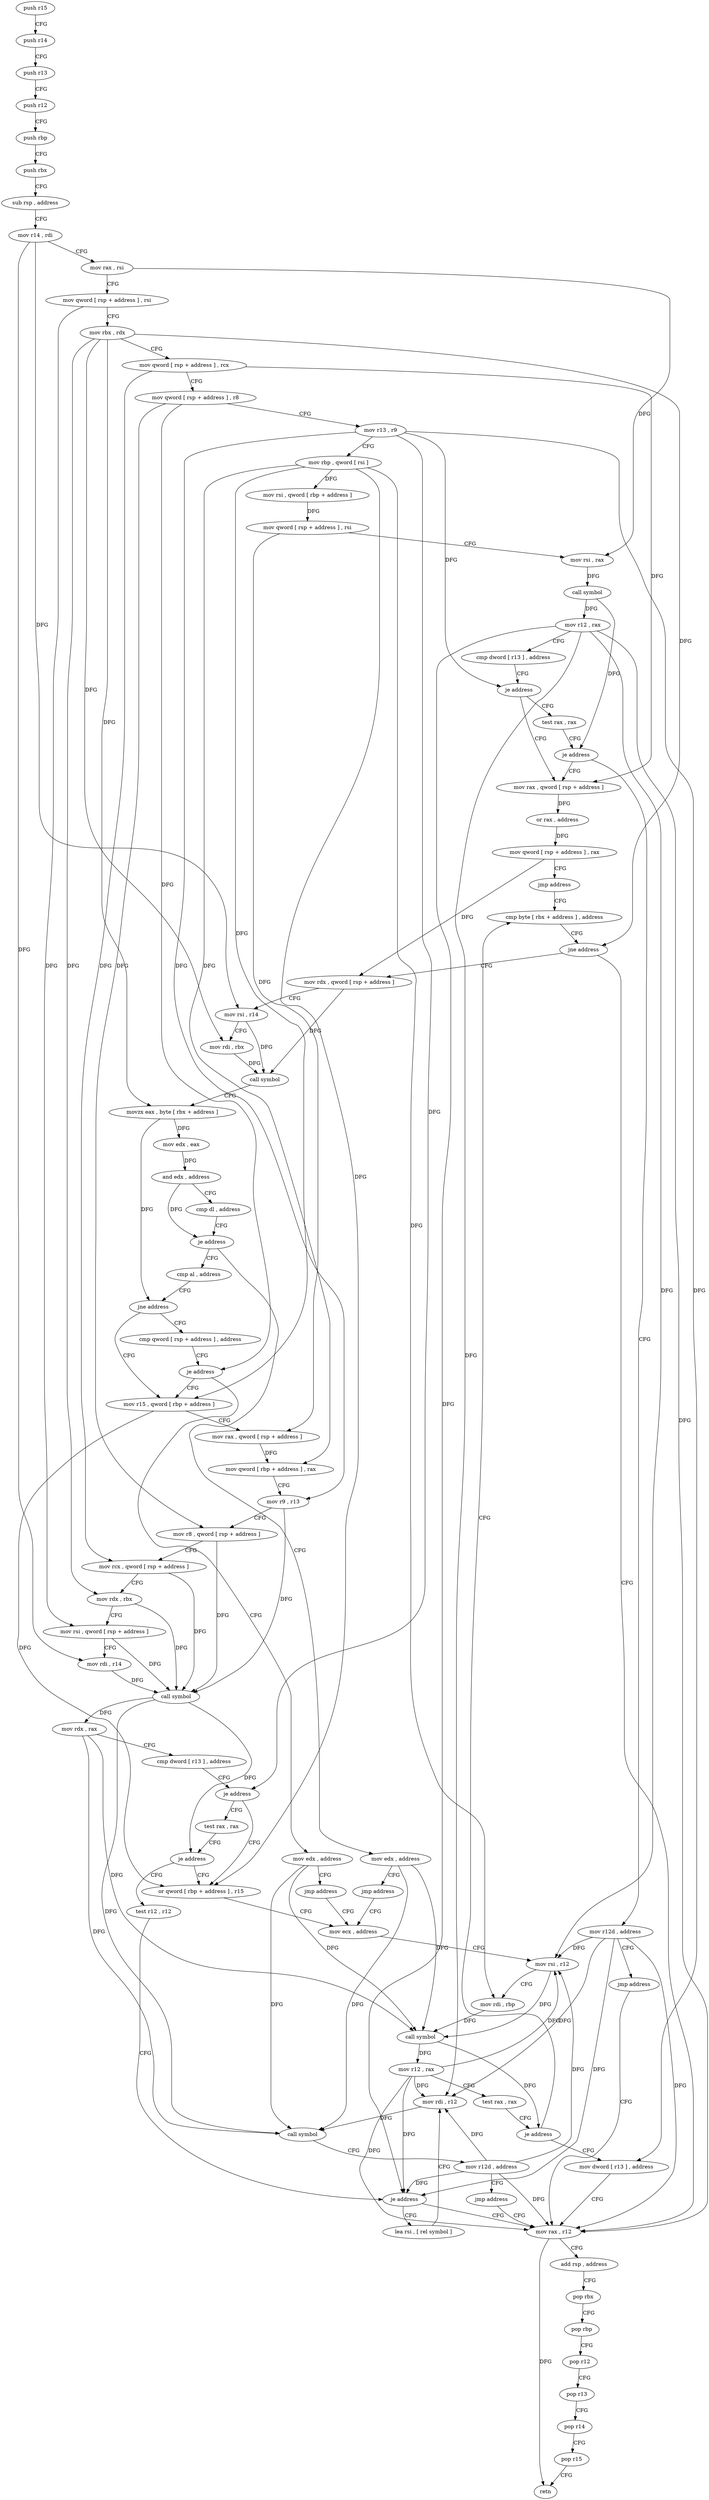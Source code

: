 digraph "func" {
"4279549" [label = "push r15" ]
"4279551" [label = "push r14" ]
"4279553" [label = "push r13" ]
"4279555" [label = "push r12" ]
"4279557" [label = "push rbp" ]
"4279558" [label = "push rbx" ]
"4279559" [label = "sub rsp , address" ]
"4279563" [label = "mov r14 , rdi" ]
"4279566" [label = "mov rax , rsi" ]
"4279569" [label = "mov qword [ rsp + address ] , rsi" ]
"4279574" [label = "mov rbx , rdx" ]
"4279577" [label = "mov qword [ rsp + address ] , rcx" ]
"4279582" [label = "mov qword [ rsp + address ] , r8" ]
"4279587" [label = "mov r13 , r9" ]
"4279590" [label = "mov rbp , qword [ rsi ]" ]
"4279593" [label = "mov rsi , qword [ rbp + address ]" ]
"4279600" [label = "mov qword [ rsp + address ] , rsi" ]
"4279605" [label = "mov rsi , rax" ]
"4279608" [label = "call symbol" ]
"4279613" [label = "mov r12 , rax" ]
"4279616" [label = "cmp dword [ r13 ] , address" ]
"4279621" [label = "je address" ]
"4279632" [label = "mov rax , qword [ rsp + address ]" ]
"4279623" [label = "test rax , rax" ]
"4279637" [label = "or rax , address" ]
"4279643" [label = "mov qword [ rsp + address ] , rax" ]
"4279648" [label = "jmp address" ]
"4279744" [label = "cmp byte [ rbx + address ] , address" ]
"4279626" [label = "je address" ]
"4279868" [label = "mov r12d , address" ]
"4279748" [label = "jne address" ]
"4279850" [label = "mov rax , r12" ]
"4279750" [label = "mov rdx , qword [ rsp + address ]" ]
"4279874" [label = "jmp address" ]
"4279853" [label = "add rsp , address" ]
"4279857" [label = "pop rbx" ]
"4279858" [label = "pop rbp" ]
"4279859" [label = "pop r12" ]
"4279861" [label = "pop r13" ]
"4279863" [label = "pop r14" ]
"4279865" [label = "pop r15" ]
"4279867" [label = "retn" ]
"4279755" [label = "mov rsi , r14" ]
"4279758" [label = "mov rdi , rbx" ]
"4279761" [label = "call symbol" ]
"4279766" [label = "movzx eax , byte [ rbx + address ]" ]
"4279770" [label = "mov edx , eax" ]
"4279772" [label = "and edx , address" ]
"4279775" [label = "cmp dl , address" ]
"4279778" [label = "je address" ]
"4279835" [label = "mov edx , address" ]
"4279780" [label = "cmp al , address" ]
"4279840" [label = "jmp address" ]
"4279720" [label = "mov ecx , address" ]
"4279782" [label = "jne address" ]
"4279650" [label = "mov r15 , qword [ rbp + address ]" ]
"4279788" [label = "cmp qword [ rsp + address ] , address" ]
"4279725" [label = "mov rsi , r12" ]
"4279728" [label = "mov rdi , rbp" ]
"4279731" [label = "call symbol" ]
"4279736" [label = "mov r12 , rax" ]
"4279739" [label = "test rax , rax" ]
"4279742" [label = "je address" ]
"4279842" [label = "mov dword [ r13 ] , address" ]
"4279657" [label = "mov rax , qword [ rsp + address ]" ]
"4279662" [label = "mov qword [ rbp + address ] , rax" ]
"4279669" [label = "mov r9 , r13" ]
"4279672" [label = "mov r8 , qword [ rsp + address ]" ]
"4279677" [label = "mov rcx , qword [ rsp + address ]" ]
"4279682" [label = "mov rdx , rbx" ]
"4279685" [label = "mov rsi , qword [ rsp + address ]" ]
"4279690" [label = "mov rdi , r14" ]
"4279693" [label = "call symbol" ]
"4279698" [label = "mov rdx , rax" ]
"4279701" [label = "cmp dword [ r13 ] , address" ]
"4279706" [label = "je address" ]
"4279713" [label = "or qword [ rbp + address ] , r15" ]
"4279708" [label = "test rax , rax" ]
"4279794" [label = "je address" ]
"4279800" [label = "mov edx , address" ]
"4279711" [label = "je address" ]
"4279807" [label = "test r12 , r12" ]
"4279805" [label = "jmp address" ]
"4279810" [label = "je address" ]
"4279812" [label = "lea rsi , [ rel symbol ]" ]
"4279819" [label = "mov rdi , r12" ]
"4279822" [label = "call symbol" ]
"4279827" [label = "mov r12d , address" ]
"4279833" [label = "jmp address" ]
"4279549" -> "4279551" [ label = "CFG" ]
"4279551" -> "4279553" [ label = "CFG" ]
"4279553" -> "4279555" [ label = "CFG" ]
"4279555" -> "4279557" [ label = "CFG" ]
"4279557" -> "4279558" [ label = "CFG" ]
"4279558" -> "4279559" [ label = "CFG" ]
"4279559" -> "4279563" [ label = "CFG" ]
"4279563" -> "4279566" [ label = "CFG" ]
"4279563" -> "4279755" [ label = "DFG" ]
"4279563" -> "4279690" [ label = "DFG" ]
"4279566" -> "4279569" [ label = "CFG" ]
"4279566" -> "4279605" [ label = "DFG" ]
"4279569" -> "4279574" [ label = "CFG" ]
"4279569" -> "4279685" [ label = "DFG" ]
"4279574" -> "4279577" [ label = "CFG" ]
"4279574" -> "4279748" [ label = "DFG" ]
"4279574" -> "4279758" [ label = "DFG" ]
"4279574" -> "4279766" [ label = "DFG" ]
"4279574" -> "4279682" [ label = "DFG" ]
"4279577" -> "4279582" [ label = "CFG" ]
"4279577" -> "4279632" [ label = "DFG" ]
"4279577" -> "4279677" [ label = "DFG" ]
"4279582" -> "4279587" [ label = "CFG" ]
"4279582" -> "4279672" [ label = "DFG" ]
"4279582" -> "4279794" [ label = "DFG" ]
"4279587" -> "4279590" [ label = "CFG" ]
"4279587" -> "4279621" [ label = "DFG" ]
"4279587" -> "4279669" [ label = "DFG" ]
"4279587" -> "4279706" [ label = "DFG" ]
"4279587" -> "4279842" [ label = "DFG" ]
"4279590" -> "4279593" [ label = "DFG" ]
"4279590" -> "4279728" [ label = "DFG" ]
"4279590" -> "4279650" [ label = "DFG" ]
"4279590" -> "4279662" [ label = "DFG" ]
"4279590" -> "4279713" [ label = "DFG" ]
"4279593" -> "4279600" [ label = "DFG" ]
"4279600" -> "4279605" [ label = "CFG" ]
"4279600" -> "4279657" [ label = "DFG" ]
"4279605" -> "4279608" [ label = "DFG" ]
"4279608" -> "4279613" [ label = "DFG" ]
"4279608" -> "4279626" [ label = "DFG" ]
"4279613" -> "4279616" [ label = "CFG" ]
"4279613" -> "4279850" [ label = "DFG" ]
"4279613" -> "4279725" [ label = "DFG" ]
"4279613" -> "4279810" [ label = "DFG" ]
"4279613" -> "4279819" [ label = "DFG" ]
"4279616" -> "4279621" [ label = "CFG" ]
"4279621" -> "4279632" [ label = "CFG" ]
"4279621" -> "4279623" [ label = "CFG" ]
"4279632" -> "4279637" [ label = "DFG" ]
"4279623" -> "4279626" [ label = "CFG" ]
"4279637" -> "4279643" [ label = "DFG" ]
"4279643" -> "4279648" [ label = "CFG" ]
"4279643" -> "4279750" [ label = "DFG" ]
"4279648" -> "4279744" [ label = "CFG" ]
"4279744" -> "4279748" [ label = "CFG" ]
"4279626" -> "4279868" [ label = "CFG" ]
"4279626" -> "4279632" [ label = "CFG" ]
"4279868" -> "4279874" [ label = "CFG" ]
"4279868" -> "4279850" [ label = "DFG" ]
"4279868" -> "4279725" [ label = "DFG" ]
"4279868" -> "4279810" [ label = "DFG" ]
"4279868" -> "4279819" [ label = "DFG" ]
"4279748" -> "4279850" [ label = "CFG" ]
"4279748" -> "4279750" [ label = "CFG" ]
"4279850" -> "4279853" [ label = "CFG" ]
"4279850" -> "4279867" [ label = "DFG" ]
"4279750" -> "4279755" [ label = "CFG" ]
"4279750" -> "4279761" [ label = "DFG" ]
"4279874" -> "4279850" [ label = "CFG" ]
"4279853" -> "4279857" [ label = "CFG" ]
"4279857" -> "4279858" [ label = "CFG" ]
"4279858" -> "4279859" [ label = "CFG" ]
"4279859" -> "4279861" [ label = "CFG" ]
"4279861" -> "4279863" [ label = "CFG" ]
"4279863" -> "4279865" [ label = "CFG" ]
"4279865" -> "4279867" [ label = "CFG" ]
"4279755" -> "4279758" [ label = "CFG" ]
"4279755" -> "4279761" [ label = "DFG" ]
"4279758" -> "4279761" [ label = "DFG" ]
"4279761" -> "4279766" [ label = "CFG" ]
"4279766" -> "4279770" [ label = "DFG" ]
"4279766" -> "4279782" [ label = "DFG" ]
"4279770" -> "4279772" [ label = "DFG" ]
"4279772" -> "4279775" [ label = "CFG" ]
"4279772" -> "4279778" [ label = "DFG" ]
"4279775" -> "4279778" [ label = "CFG" ]
"4279778" -> "4279835" [ label = "CFG" ]
"4279778" -> "4279780" [ label = "CFG" ]
"4279835" -> "4279840" [ label = "CFG" ]
"4279835" -> "4279731" [ label = "DFG" ]
"4279835" -> "4279822" [ label = "DFG" ]
"4279780" -> "4279782" [ label = "CFG" ]
"4279840" -> "4279720" [ label = "CFG" ]
"4279720" -> "4279725" [ label = "CFG" ]
"4279782" -> "4279650" [ label = "CFG" ]
"4279782" -> "4279788" [ label = "CFG" ]
"4279650" -> "4279657" [ label = "CFG" ]
"4279650" -> "4279713" [ label = "DFG" ]
"4279788" -> "4279794" [ label = "CFG" ]
"4279725" -> "4279728" [ label = "CFG" ]
"4279725" -> "4279731" [ label = "DFG" ]
"4279728" -> "4279731" [ label = "DFG" ]
"4279731" -> "4279736" [ label = "DFG" ]
"4279731" -> "4279742" [ label = "DFG" ]
"4279736" -> "4279739" [ label = "CFG" ]
"4279736" -> "4279850" [ label = "DFG" ]
"4279736" -> "4279725" [ label = "DFG" ]
"4279736" -> "4279810" [ label = "DFG" ]
"4279736" -> "4279819" [ label = "DFG" ]
"4279739" -> "4279742" [ label = "CFG" ]
"4279742" -> "4279842" [ label = "CFG" ]
"4279742" -> "4279744" [ label = "CFG" ]
"4279842" -> "4279850" [ label = "CFG" ]
"4279657" -> "4279662" [ label = "DFG" ]
"4279662" -> "4279669" [ label = "CFG" ]
"4279669" -> "4279672" [ label = "CFG" ]
"4279669" -> "4279693" [ label = "DFG" ]
"4279672" -> "4279677" [ label = "CFG" ]
"4279672" -> "4279693" [ label = "DFG" ]
"4279677" -> "4279682" [ label = "CFG" ]
"4279677" -> "4279693" [ label = "DFG" ]
"4279682" -> "4279685" [ label = "CFG" ]
"4279682" -> "4279693" [ label = "DFG" ]
"4279685" -> "4279690" [ label = "CFG" ]
"4279685" -> "4279693" [ label = "DFG" ]
"4279690" -> "4279693" [ label = "DFG" ]
"4279693" -> "4279698" [ label = "DFG" ]
"4279693" -> "4279711" [ label = "DFG" ]
"4279693" -> "4279822" [ label = "DFG" ]
"4279698" -> "4279701" [ label = "CFG" ]
"4279698" -> "4279731" [ label = "DFG" ]
"4279698" -> "4279822" [ label = "DFG" ]
"4279701" -> "4279706" [ label = "CFG" ]
"4279706" -> "4279713" [ label = "CFG" ]
"4279706" -> "4279708" [ label = "CFG" ]
"4279713" -> "4279720" [ label = "CFG" ]
"4279708" -> "4279711" [ label = "CFG" ]
"4279794" -> "4279650" [ label = "CFG" ]
"4279794" -> "4279800" [ label = "CFG" ]
"4279800" -> "4279805" [ label = "CFG" ]
"4279800" -> "4279731" [ label = "DFG" ]
"4279800" -> "4279822" [ label = "DFG" ]
"4279711" -> "4279807" [ label = "CFG" ]
"4279711" -> "4279713" [ label = "CFG" ]
"4279807" -> "4279810" [ label = "CFG" ]
"4279805" -> "4279720" [ label = "CFG" ]
"4279810" -> "4279850" [ label = "CFG" ]
"4279810" -> "4279812" [ label = "CFG" ]
"4279812" -> "4279819" [ label = "CFG" ]
"4279819" -> "4279822" [ label = "DFG" ]
"4279822" -> "4279827" [ label = "CFG" ]
"4279827" -> "4279833" [ label = "CFG" ]
"4279827" -> "4279850" [ label = "DFG" ]
"4279827" -> "4279725" [ label = "DFG" ]
"4279827" -> "4279810" [ label = "DFG" ]
"4279827" -> "4279819" [ label = "DFG" ]
"4279833" -> "4279850" [ label = "CFG" ]
}
